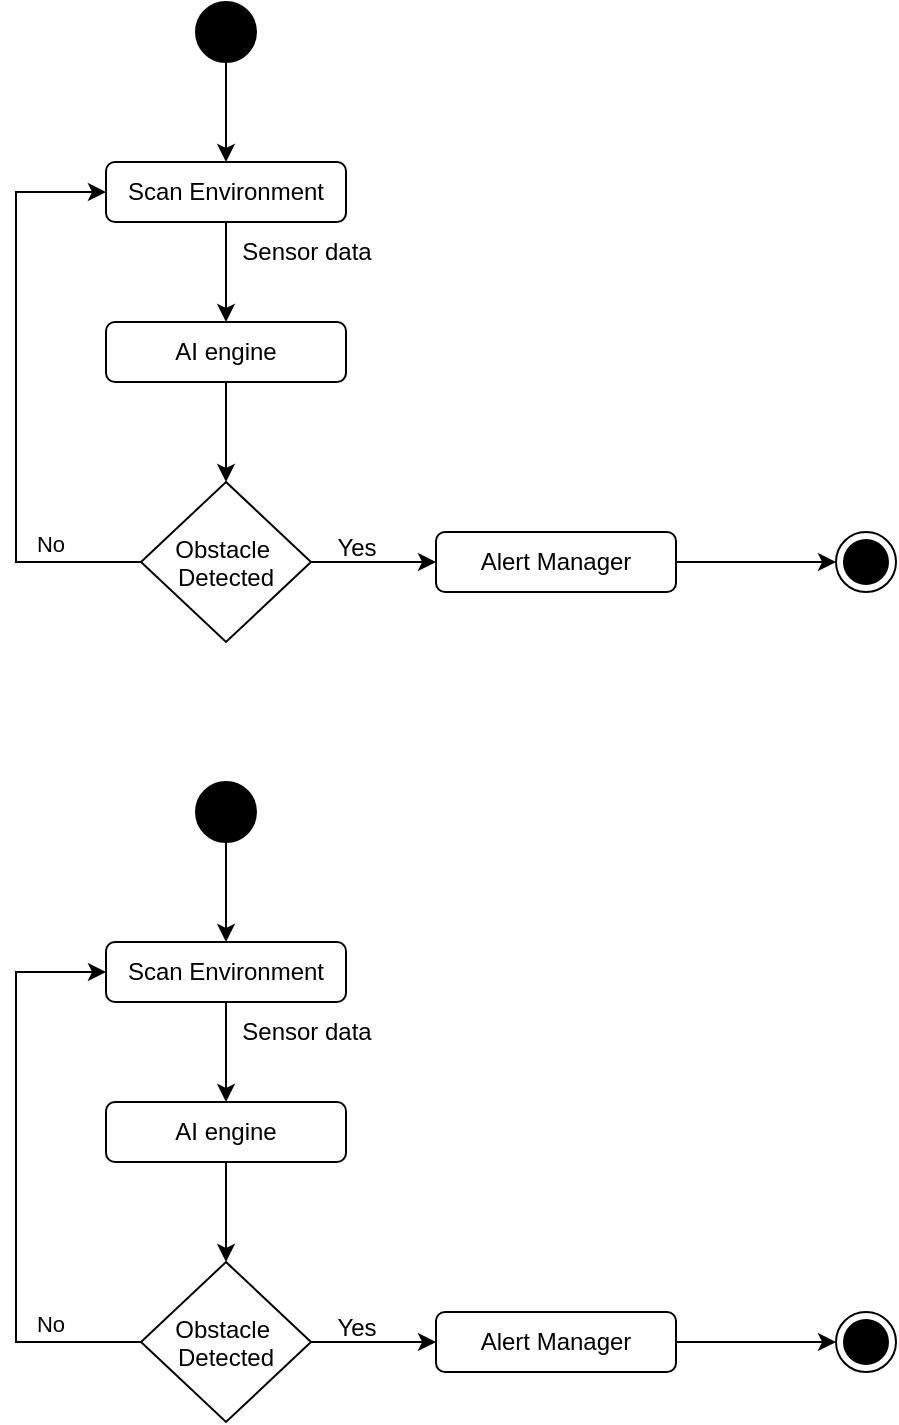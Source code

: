 <mxfile version="24.5.5" type="github">
  <diagram name="Page-1" id="0783ab3e-0a74-02c8-0abd-f7b4e66b4bec">
    <mxGraphModel dx="700" dy="348" grid="1" gridSize="10" guides="1" tooltips="1" connect="1" arrows="1" fold="1" page="1" pageScale="1" pageWidth="850" pageHeight="1100" background="none" math="0" shadow="0">
      <root>
        <mxCell id="0" />
        <mxCell id="1" parent="0" />
        <mxCell id="yVpGU99Wx18fHOG96q4R-1" value="" style="ellipse;fillColor=strokeColor;html=1;" vertex="1" parent="1">
          <mxGeometry x="120" y="50" width="30" height="30" as="geometry" />
        </mxCell>
        <mxCell id="yVpGU99Wx18fHOG96q4R-2" value="" style="ellipse;html=1;shape=endState;fillColor=strokeColor;" vertex="1" parent="1">
          <mxGeometry x="440" y="315" width="30" height="30" as="geometry" />
        </mxCell>
        <mxCell id="yVpGU99Wx18fHOG96q4R-4" value="" style="endArrow=classic;html=1;rounded=0;exitX=0.5;exitY=1;exitDx=0;exitDy=0;" edge="1" parent="1" source="yVpGU99Wx18fHOG96q4R-1">
          <mxGeometry width="50" height="50" relative="1" as="geometry">
            <mxPoint x="460" y="200" as="sourcePoint" />
            <mxPoint x="135" y="130" as="targetPoint" />
          </mxGeometry>
        </mxCell>
        <mxCell id="yVpGU99Wx18fHOG96q4R-6" style="edgeStyle=orthogonalEdgeStyle;rounded=0;orthogonalLoop=1;jettySize=auto;html=1;entryX=0.5;entryY=0;entryDx=0;entryDy=0;" edge="1" parent="1" source="yVpGU99Wx18fHOG96q4R-5" target="yVpGU99Wx18fHOG96q4R-9">
          <mxGeometry relative="1" as="geometry">
            <mxPoint x="135" y="300" as="targetPoint" />
          </mxGeometry>
        </mxCell>
        <mxCell id="yVpGU99Wx18fHOG96q4R-5" value="Scan Environment" style="rounded=1;whiteSpace=wrap;html=1;" vertex="1" parent="1">
          <mxGeometry x="75" y="130" width="120" height="30" as="geometry" />
        </mxCell>
        <mxCell id="yVpGU99Wx18fHOG96q4R-7" value="Sensor data" style="text;html=1;align=center;verticalAlign=middle;resizable=0;points=[];autosize=1;strokeColor=none;fillColor=none;" vertex="1" parent="1">
          <mxGeometry x="130" y="160" width="90" height="30" as="geometry" />
        </mxCell>
        <mxCell id="yVpGU99Wx18fHOG96q4R-11" style="edgeStyle=orthogonalEdgeStyle;rounded=0;orthogonalLoop=1;jettySize=auto;html=1;exitX=1;exitY=0.5;exitDx=0;exitDy=0;" edge="1" parent="1" source="yVpGU99Wx18fHOG96q4R-8">
          <mxGeometry relative="1" as="geometry">
            <mxPoint x="240" y="330" as="targetPoint" />
          </mxGeometry>
        </mxCell>
        <mxCell id="yVpGU99Wx18fHOG96q4R-13" style="edgeStyle=orthogonalEdgeStyle;rounded=0;orthogonalLoop=1;jettySize=auto;html=1;entryX=0;entryY=0.5;entryDx=0;entryDy=0;" edge="1" parent="1" source="yVpGU99Wx18fHOG96q4R-8" target="yVpGU99Wx18fHOG96q4R-5">
          <mxGeometry relative="1" as="geometry">
            <Array as="points">
              <mxPoint x="30" y="330" />
              <mxPoint x="30" y="145" />
            </Array>
          </mxGeometry>
        </mxCell>
        <mxCell id="yVpGU99Wx18fHOG96q4R-14" value="No" style="edgeLabel;html=1;align=center;verticalAlign=middle;resizable=0;points=[];" vertex="1" connectable="0" parent="yVpGU99Wx18fHOG96q4R-13">
          <mxGeometry x="-0.685" y="-2" relative="1" as="geometry">
            <mxPoint y="-7" as="offset" />
          </mxGeometry>
        </mxCell>
        <mxCell id="yVpGU99Wx18fHOG96q4R-8" value="Obstacle &#xa;Detected" style="rhombus;" vertex="1" parent="1">
          <mxGeometry x="92.5" y="290" width="85" height="80" as="geometry" />
        </mxCell>
        <mxCell id="yVpGU99Wx18fHOG96q4R-10" style="edgeStyle=orthogonalEdgeStyle;rounded=0;orthogonalLoop=1;jettySize=auto;html=1;exitX=0.5;exitY=1;exitDx=0;exitDy=0;" edge="1" parent="1" source="yVpGU99Wx18fHOG96q4R-9" target="yVpGU99Wx18fHOG96q4R-8">
          <mxGeometry relative="1" as="geometry" />
        </mxCell>
        <mxCell id="yVpGU99Wx18fHOG96q4R-9" value="AI engine" style="rounded=1;whiteSpace=wrap;html=1;" vertex="1" parent="1">
          <mxGeometry x="75" y="210" width="120" height="30" as="geometry" />
        </mxCell>
        <mxCell id="yVpGU99Wx18fHOG96q4R-12" value="Yes" style="text;html=1;align=center;verticalAlign=middle;resizable=0;points=[];autosize=1;strokeColor=none;fillColor=none;" vertex="1" parent="1">
          <mxGeometry x="180" y="308" width="40" height="30" as="geometry" />
        </mxCell>
        <mxCell id="yVpGU99Wx18fHOG96q4R-16" style="edgeStyle=orthogonalEdgeStyle;rounded=0;orthogonalLoop=1;jettySize=auto;html=1;entryX=0;entryY=0.5;entryDx=0;entryDy=0;" edge="1" parent="1" source="yVpGU99Wx18fHOG96q4R-15" target="yVpGU99Wx18fHOG96q4R-2">
          <mxGeometry relative="1" as="geometry" />
        </mxCell>
        <mxCell id="yVpGU99Wx18fHOG96q4R-15" value="Alert Manager" style="rounded=1;whiteSpace=wrap;html=1;" vertex="1" parent="1">
          <mxGeometry x="240" y="315" width="120" height="30" as="geometry" />
        </mxCell>
        <mxCell id="yVpGU99Wx18fHOG96q4R-17" value="" style="ellipse;fillColor=strokeColor;html=1;" vertex="1" parent="1">
          <mxGeometry x="120" y="440" width="30" height="30" as="geometry" />
        </mxCell>
        <mxCell id="yVpGU99Wx18fHOG96q4R-18" value="" style="ellipse;html=1;shape=endState;fillColor=strokeColor;" vertex="1" parent="1">
          <mxGeometry x="440" y="705" width="30" height="30" as="geometry" />
        </mxCell>
        <mxCell id="yVpGU99Wx18fHOG96q4R-19" value="" style="endArrow=classic;html=1;rounded=0;exitX=0.5;exitY=1;exitDx=0;exitDy=0;" edge="1" parent="1" source="yVpGU99Wx18fHOG96q4R-17">
          <mxGeometry width="50" height="50" relative="1" as="geometry">
            <mxPoint x="460" y="590" as="sourcePoint" />
            <mxPoint x="135" y="520" as="targetPoint" />
          </mxGeometry>
        </mxCell>
        <mxCell id="yVpGU99Wx18fHOG96q4R-20" style="edgeStyle=orthogonalEdgeStyle;rounded=0;orthogonalLoop=1;jettySize=auto;html=1;entryX=0.5;entryY=0;entryDx=0;entryDy=0;" edge="1" parent="1" source="yVpGU99Wx18fHOG96q4R-21" target="yVpGU99Wx18fHOG96q4R-28">
          <mxGeometry relative="1" as="geometry">
            <mxPoint x="135" y="690" as="targetPoint" />
          </mxGeometry>
        </mxCell>
        <mxCell id="yVpGU99Wx18fHOG96q4R-21" value="Scan Environment" style="rounded=1;whiteSpace=wrap;html=1;" vertex="1" parent="1">
          <mxGeometry x="75" y="520" width="120" height="30" as="geometry" />
        </mxCell>
        <mxCell id="yVpGU99Wx18fHOG96q4R-22" value="Sensor data" style="text;html=1;align=center;verticalAlign=middle;resizable=0;points=[];autosize=1;strokeColor=none;fillColor=none;" vertex="1" parent="1">
          <mxGeometry x="130" y="550" width="90" height="30" as="geometry" />
        </mxCell>
        <mxCell id="yVpGU99Wx18fHOG96q4R-23" style="edgeStyle=orthogonalEdgeStyle;rounded=0;orthogonalLoop=1;jettySize=auto;html=1;exitX=1;exitY=0.5;exitDx=0;exitDy=0;" edge="1" parent="1" source="yVpGU99Wx18fHOG96q4R-26">
          <mxGeometry relative="1" as="geometry">
            <mxPoint x="240" y="720" as="targetPoint" />
          </mxGeometry>
        </mxCell>
        <mxCell id="yVpGU99Wx18fHOG96q4R-24" style="edgeStyle=orthogonalEdgeStyle;rounded=0;orthogonalLoop=1;jettySize=auto;html=1;entryX=0;entryY=0.5;entryDx=0;entryDy=0;" edge="1" parent="1" source="yVpGU99Wx18fHOG96q4R-26" target="yVpGU99Wx18fHOG96q4R-21">
          <mxGeometry relative="1" as="geometry">
            <Array as="points">
              <mxPoint x="30" y="720" />
              <mxPoint x="30" y="535" />
            </Array>
          </mxGeometry>
        </mxCell>
        <mxCell id="yVpGU99Wx18fHOG96q4R-25" value="No" style="edgeLabel;html=1;align=center;verticalAlign=middle;resizable=0;points=[];" vertex="1" connectable="0" parent="yVpGU99Wx18fHOG96q4R-24">
          <mxGeometry x="-0.685" y="-2" relative="1" as="geometry">
            <mxPoint y="-7" as="offset" />
          </mxGeometry>
        </mxCell>
        <mxCell id="yVpGU99Wx18fHOG96q4R-26" value="Obstacle &#xa;Detected" style="rhombus;" vertex="1" parent="1">
          <mxGeometry x="92.5" y="680" width="85" height="80" as="geometry" />
        </mxCell>
        <mxCell id="yVpGU99Wx18fHOG96q4R-27" style="edgeStyle=orthogonalEdgeStyle;rounded=0;orthogonalLoop=1;jettySize=auto;html=1;exitX=0.5;exitY=1;exitDx=0;exitDy=0;" edge="1" parent="1" source="yVpGU99Wx18fHOG96q4R-28" target="yVpGU99Wx18fHOG96q4R-26">
          <mxGeometry relative="1" as="geometry" />
        </mxCell>
        <mxCell id="yVpGU99Wx18fHOG96q4R-28" value="AI engine" style="rounded=1;whiteSpace=wrap;html=1;" vertex="1" parent="1">
          <mxGeometry x="75" y="600" width="120" height="30" as="geometry" />
        </mxCell>
        <mxCell id="yVpGU99Wx18fHOG96q4R-29" value="Yes" style="text;html=1;align=center;verticalAlign=middle;resizable=0;points=[];autosize=1;strokeColor=none;fillColor=none;" vertex="1" parent="1">
          <mxGeometry x="180" y="698" width="40" height="30" as="geometry" />
        </mxCell>
        <mxCell id="yVpGU99Wx18fHOG96q4R-30" style="edgeStyle=orthogonalEdgeStyle;rounded=0;orthogonalLoop=1;jettySize=auto;html=1;entryX=0;entryY=0.5;entryDx=0;entryDy=0;" edge="1" parent="1" source="yVpGU99Wx18fHOG96q4R-31" target="yVpGU99Wx18fHOG96q4R-18">
          <mxGeometry relative="1" as="geometry" />
        </mxCell>
        <mxCell id="yVpGU99Wx18fHOG96q4R-31" value="Alert Manager" style="rounded=1;whiteSpace=wrap;html=1;" vertex="1" parent="1">
          <mxGeometry x="240" y="705" width="120" height="30" as="geometry" />
        </mxCell>
      </root>
    </mxGraphModel>
  </diagram>
</mxfile>
